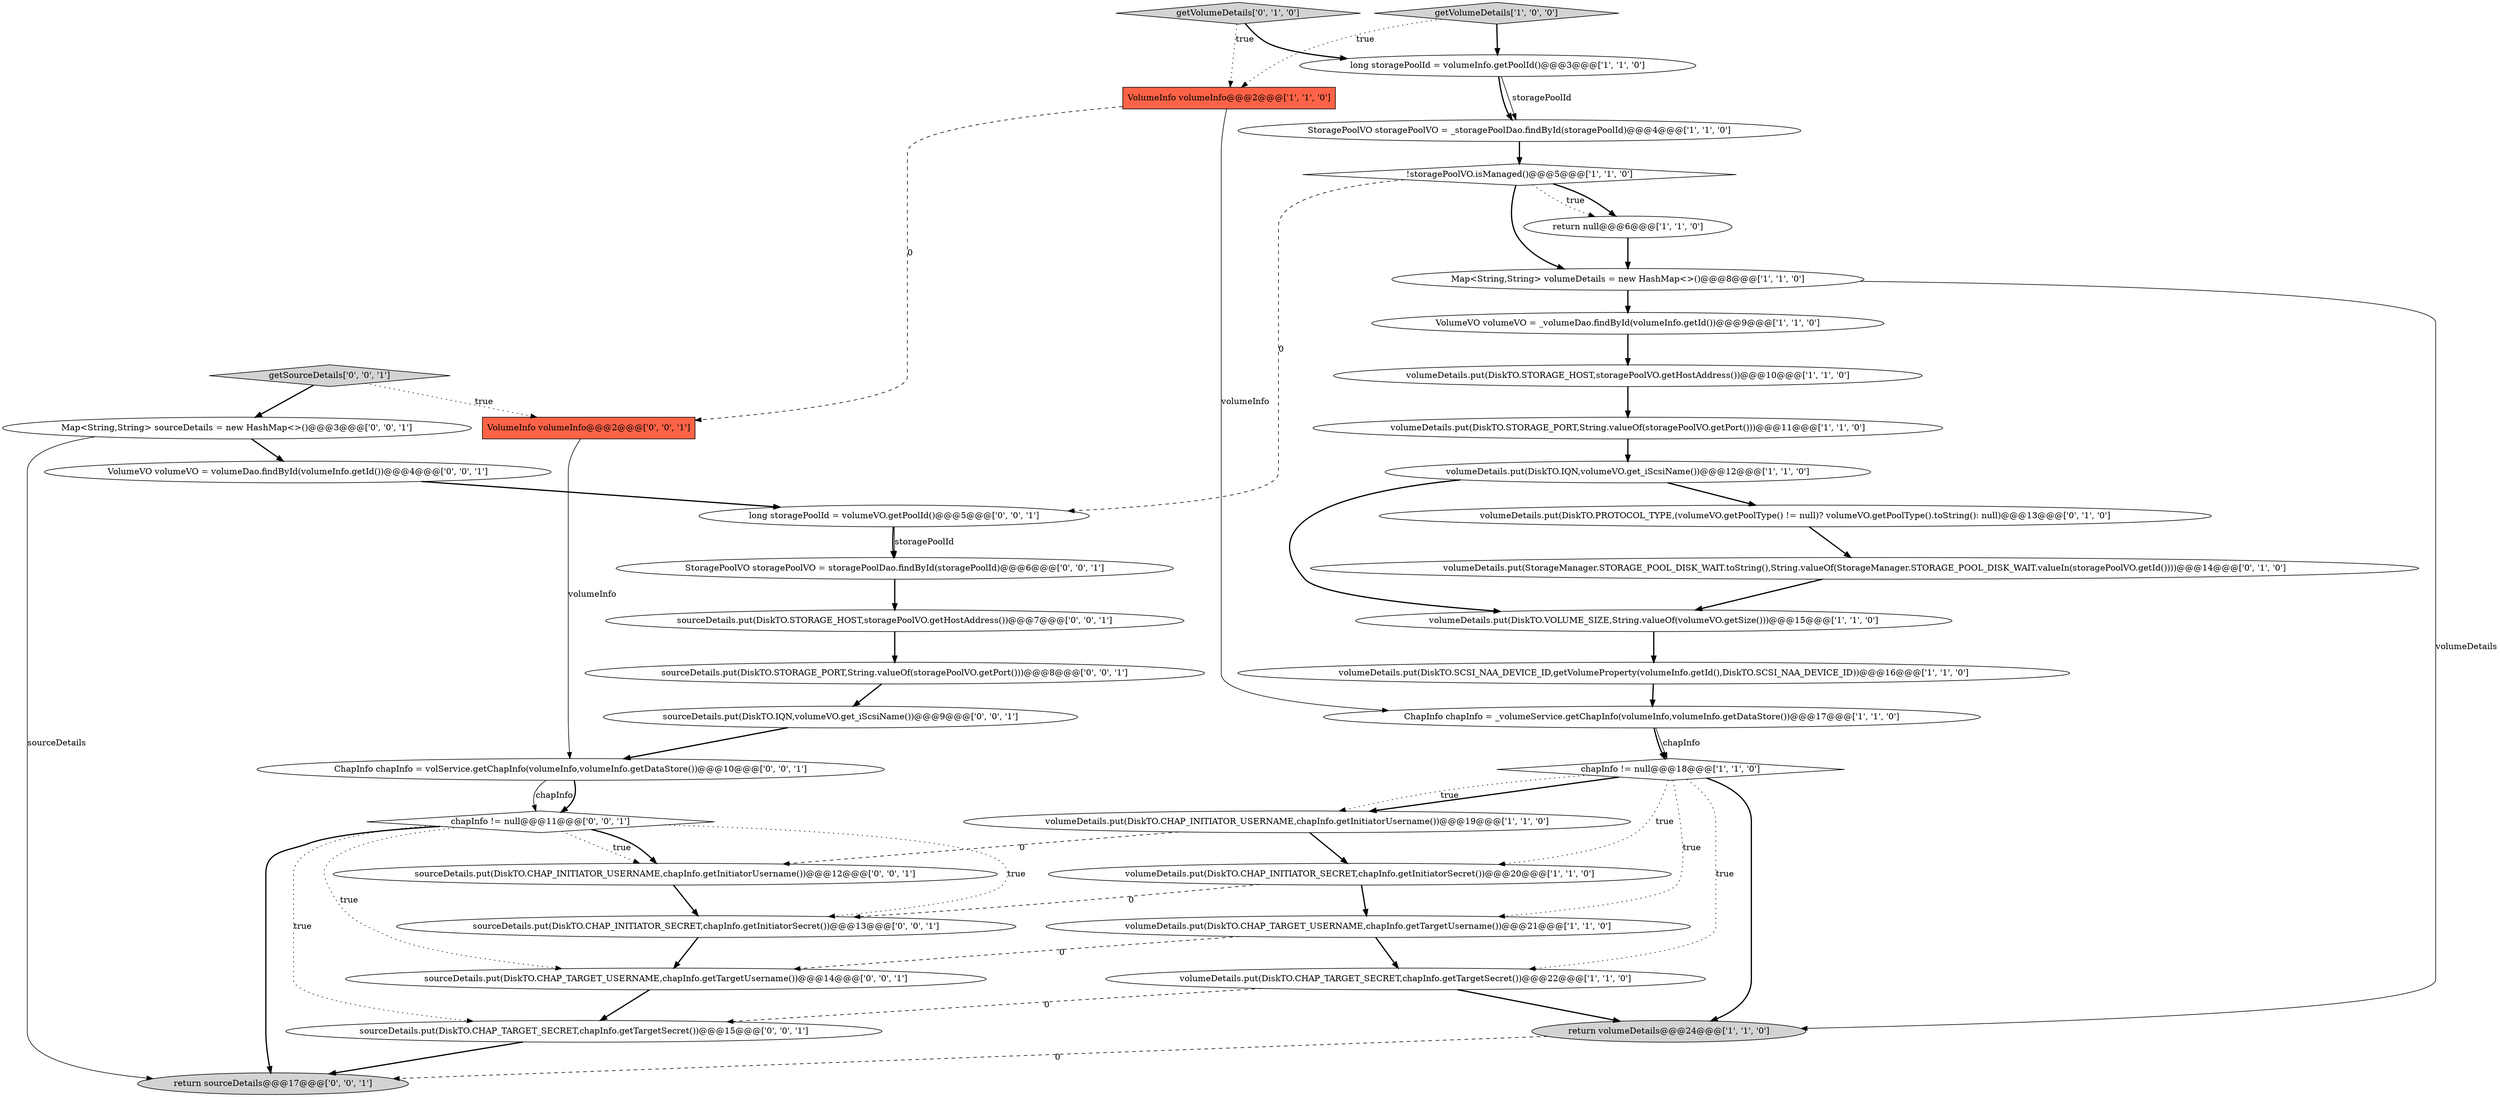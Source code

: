 digraph {
33 [style = filled, label = "sourceDetails.put(DiskTO.CHAP_TARGET_USERNAME,chapInfo.getTargetUsername())@@@14@@@['0', '0', '1']", fillcolor = white, shape = ellipse image = "AAA0AAABBB3BBB"];
4 [style = filled, label = "chapInfo != null@@@18@@@['1', '1', '0']", fillcolor = white, shape = diamond image = "AAA0AAABBB1BBB"];
24 [style = filled, label = "sourceDetails.put(DiskTO.STORAGE_HOST,storagePoolVO.getHostAddress())@@@7@@@['0', '0', '1']", fillcolor = white, shape = ellipse image = "AAA0AAABBB3BBB"];
11 [style = filled, label = "VolumeInfo volumeInfo@@@2@@@['1', '1', '0']", fillcolor = tomato, shape = box image = "AAA0AAABBB1BBB"];
5 [style = filled, label = "Map<String,String> volumeDetails = new HashMap<>()@@@8@@@['1', '1', '0']", fillcolor = white, shape = ellipse image = "AAA0AAABBB1BBB"];
0 [style = filled, label = "volumeDetails.put(DiskTO.CHAP_TARGET_SECRET,chapInfo.getTargetSecret())@@@22@@@['1', '1', '0']", fillcolor = white, shape = ellipse image = "AAA0AAABBB1BBB"];
19 [style = filled, label = "volumeDetails.put(DiskTO.CHAP_TARGET_USERNAME,chapInfo.getTargetUsername())@@@21@@@['1', '1', '0']", fillcolor = white, shape = ellipse image = "AAA0AAABBB1BBB"];
16 [style = filled, label = "return volumeDetails@@@24@@@['1', '1', '0']", fillcolor = lightgray, shape = ellipse image = "AAA0AAABBB1BBB"];
25 [style = filled, label = "Map<String,String> sourceDetails = new HashMap<>()@@@3@@@['0', '0', '1']", fillcolor = white, shape = ellipse image = "AAA0AAABBB3BBB"];
31 [style = filled, label = "sourceDetails.put(DiskTO.IQN,volumeVO.get_iScsiName())@@@9@@@['0', '0', '1']", fillcolor = white, shape = ellipse image = "AAA0AAABBB3BBB"];
26 [style = filled, label = "return sourceDetails@@@17@@@['0', '0', '1']", fillcolor = lightgray, shape = ellipse image = "AAA0AAABBB3BBB"];
18 [style = filled, label = "StoragePoolVO storagePoolVO = _storagePoolDao.findById(storagePoolId)@@@4@@@['1', '1', '0']", fillcolor = white, shape = ellipse image = "AAA0AAABBB1BBB"];
37 [style = filled, label = "StoragePoolVO storagePoolVO = storagePoolDao.findById(storagePoolId)@@@6@@@['0', '0', '1']", fillcolor = white, shape = ellipse image = "AAA0AAABBB3BBB"];
28 [style = filled, label = "chapInfo != null@@@11@@@['0', '0', '1']", fillcolor = white, shape = diamond image = "AAA0AAABBB3BBB"];
22 [style = filled, label = "getVolumeDetails['0', '1', '0']", fillcolor = lightgray, shape = diamond image = "AAA0AAABBB2BBB"];
1 [style = filled, label = "volumeDetails.put(DiskTO.CHAP_INITIATOR_SECRET,chapInfo.getInitiatorSecret())@@@20@@@['1', '1', '0']", fillcolor = white, shape = ellipse image = "AAA0AAABBB1BBB"];
34 [style = filled, label = "sourceDetails.put(DiskTO.CHAP_INITIATOR_USERNAME,chapInfo.getInitiatorUsername())@@@12@@@['0', '0', '1']", fillcolor = white, shape = ellipse image = "AAA0AAABBB3BBB"];
21 [style = filled, label = "volumeDetails.put(StorageManager.STORAGE_POOL_DISK_WAIT.toString(),String.valueOf(StorageManager.STORAGE_POOL_DISK_WAIT.valueIn(storagePoolVO.getId())))@@@14@@@['0', '1', '0']", fillcolor = white, shape = ellipse image = "AAA1AAABBB2BBB"];
10 [style = filled, label = "ChapInfo chapInfo = _volumeService.getChapInfo(volumeInfo,volumeInfo.getDataStore())@@@17@@@['1', '1', '0']", fillcolor = white, shape = ellipse image = "AAA0AAABBB1BBB"];
36 [style = filled, label = "long storagePoolId = volumeVO.getPoolId()@@@5@@@['0', '0', '1']", fillcolor = white, shape = ellipse image = "AAA0AAABBB3BBB"];
30 [style = filled, label = "VolumeInfo volumeInfo@@@2@@@['0', '0', '1']", fillcolor = tomato, shape = box image = "AAA0AAABBB3BBB"];
27 [style = filled, label = "VolumeVO volumeVO = volumeDao.findById(volumeInfo.getId())@@@4@@@['0', '0', '1']", fillcolor = white, shape = ellipse image = "AAA0AAABBB3BBB"];
3 [style = filled, label = "volumeDetails.put(DiskTO.SCSI_NAA_DEVICE_ID,getVolumeProperty(volumeInfo.getId(),DiskTO.SCSI_NAA_DEVICE_ID))@@@16@@@['1', '1', '0']", fillcolor = white, shape = ellipse image = "AAA0AAABBB1BBB"];
12 [style = filled, label = "volumeDetails.put(DiskTO.IQN,volumeVO.get_iScsiName())@@@12@@@['1', '1', '0']", fillcolor = white, shape = ellipse image = "AAA0AAABBB1BBB"];
2 [style = filled, label = "return null@@@6@@@['1', '1', '0']", fillcolor = white, shape = ellipse image = "AAA0AAABBB1BBB"];
38 [style = filled, label = "sourceDetails.put(DiskTO.CHAP_INITIATOR_SECRET,chapInfo.getInitiatorSecret())@@@13@@@['0', '0', '1']", fillcolor = white, shape = ellipse image = "AAA0AAABBB3BBB"];
35 [style = filled, label = "getSourceDetails['0', '0', '1']", fillcolor = lightgray, shape = diamond image = "AAA0AAABBB3BBB"];
20 [style = filled, label = "volumeDetails.put(DiskTO.PROTOCOL_TYPE,(volumeVO.getPoolType() != null)? volumeVO.getPoolType().toString(): null)@@@13@@@['0', '1', '0']", fillcolor = white, shape = ellipse image = "AAA1AAABBB2BBB"];
9 [style = filled, label = "VolumeVO volumeVO = _volumeDao.findById(volumeInfo.getId())@@@9@@@['1', '1', '0']", fillcolor = white, shape = ellipse image = "AAA0AAABBB1BBB"];
6 [style = filled, label = "long storagePoolId = volumeInfo.getPoolId()@@@3@@@['1', '1', '0']", fillcolor = white, shape = ellipse image = "AAA0AAABBB1BBB"];
17 [style = filled, label = "volumeDetails.put(DiskTO.STORAGE_PORT,String.valueOf(storagePoolVO.getPort()))@@@11@@@['1', '1', '0']", fillcolor = white, shape = ellipse image = "AAA0AAABBB1BBB"];
14 [style = filled, label = "!storagePoolVO.isManaged()@@@5@@@['1', '1', '0']", fillcolor = white, shape = diamond image = "AAA0AAABBB1BBB"];
29 [style = filled, label = "sourceDetails.put(DiskTO.CHAP_TARGET_SECRET,chapInfo.getTargetSecret())@@@15@@@['0', '0', '1']", fillcolor = white, shape = ellipse image = "AAA0AAABBB3BBB"];
15 [style = filled, label = "volumeDetails.put(DiskTO.VOLUME_SIZE,String.valueOf(volumeVO.getSize()))@@@15@@@['1', '1', '0']", fillcolor = white, shape = ellipse image = "AAA0AAABBB1BBB"];
23 [style = filled, label = "ChapInfo chapInfo = volService.getChapInfo(volumeInfo,volumeInfo.getDataStore())@@@10@@@['0', '0', '1']", fillcolor = white, shape = ellipse image = "AAA0AAABBB3BBB"];
13 [style = filled, label = "volumeDetails.put(DiskTO.CHAP_INITIATOR_USERNAME,chapInfo.getInitiatorUsername())@@@19@@@['1', '1', '0']", fillcolor = white, shape = ellipse image = "AAA0AAABBB1BBB"];
7 [style = filled, label = "volumeDetails.put(DiskTO.STORAGE_HOST,storagePoolVO.getHostAddress())@@@10@@@['1', '1', '0']", fillcolor = white, shape = ellipse image = "AAA0AAABBB1BBB"];
8 [style = filled, label = "getVolumeDetails['1', '0', '0']", fillcolor = lightgray, shape = diamond image = "AAA0AAABBB1BBB"];
32 [style = filled, label = "sourceDetails.put(DiskTO.STORAGE_PORT,String.valueOf(storagePoolVO.getPort()))@@@8@@@['0', '0', '1']", fillcolor = white, shape = ellipse image = "AAA0AAABBB3BBB"];
14->5 [style = bold, label=""];
14->36 [style = dashed, label="0"];
3->10 [style = bold, label=""];
8->11 [style = dotted, label="true"];
6->18 [style = bold, label=""];
24->32 [style = bold, label=""];
36->37 [style = bold, label=""];
37->24 [style = bold, label=""];
28->33 [style = dotted, label="true"];
21->15 [style = bold, label=""];
4->16 [style = bold, label=""];
22->6 [style = bold, label=""];
5->16 [style = solid, label="volumeDetails"];
0->29 [style = dashed, label="0"];
2->5 [style = bold, label=""];
1->38 [style = dashed, label="0"];
12->15 [style = bold, label=""];
19->33 [style = dashed, label="0"];
28->26 [style = bold, label=""];
11->30 [style = dashed, label="0"];
17->12 [style = bold, label=""];
19->0 [style = bold, label=""];
8->6 [style = bold, label=""];
22->11 [style = dotted, label="true"];
5->9 [style = bold, label=""];
4->1 [style = dotted, label="true"];
4->0 [style = dotted, label="true"];
30->23 [style = solid, label="volumeInfo"];
28->34 [style = dotted, label="true"];
28->38 [style = dotted, label="true"];
34->38 [style = bold, label=""];
16->26 [style = dashed, label="0"];
6->18 [style = solid, label="storagePoolId"];
20->21 [style = bold, label=""];
27->36 [style = bold, label=""];
28->34 [style = bold, label=""];
0->16 [style = bold, label=""];
10->4 [style = bold, label=""];
32->31 [style = bold, label=""];
4->19 [style = dotted, label="true"];
12->20 [style = bold, label=""];
1->19 [style = bold, label=""];
15->3 [style = bold, label=""];
14->2 [style = dotted, label="true"];
25->26 [style = solid, label="sourceDetails"];
23->28 [style = solid, label="chapInfo"];
14->2 [style = bold, label=""];
36->37 [style = solid, label="storagePoolId"];
7->17 [style = bold, label=""];
4->13 [style = bold, label=""];
13->1 [style = bold, label=""];
23->28 [style = bold, label=""];
38->33 [style = bold, label=""];
35->25 [style = bold, label=""];
35->30 [style = dotted, label="true"];
13->34 [style = dashed, label="0"];
4->13 [style = dotted, label="true"];
18->14 [style = bold, label=""];
25->27 [style = bold, label=""];
11->10 [style = solid, label="volumeInfo"];
33->29 [style = bold, label=""];
10->4 [style = solid, label="chapInfo"];
28->29 [style = dotted, label="true"];
31->23 [style = bold, label=""];
29->26 [style = bold, label=""];
9->7 [style = bold, label=""];
}
